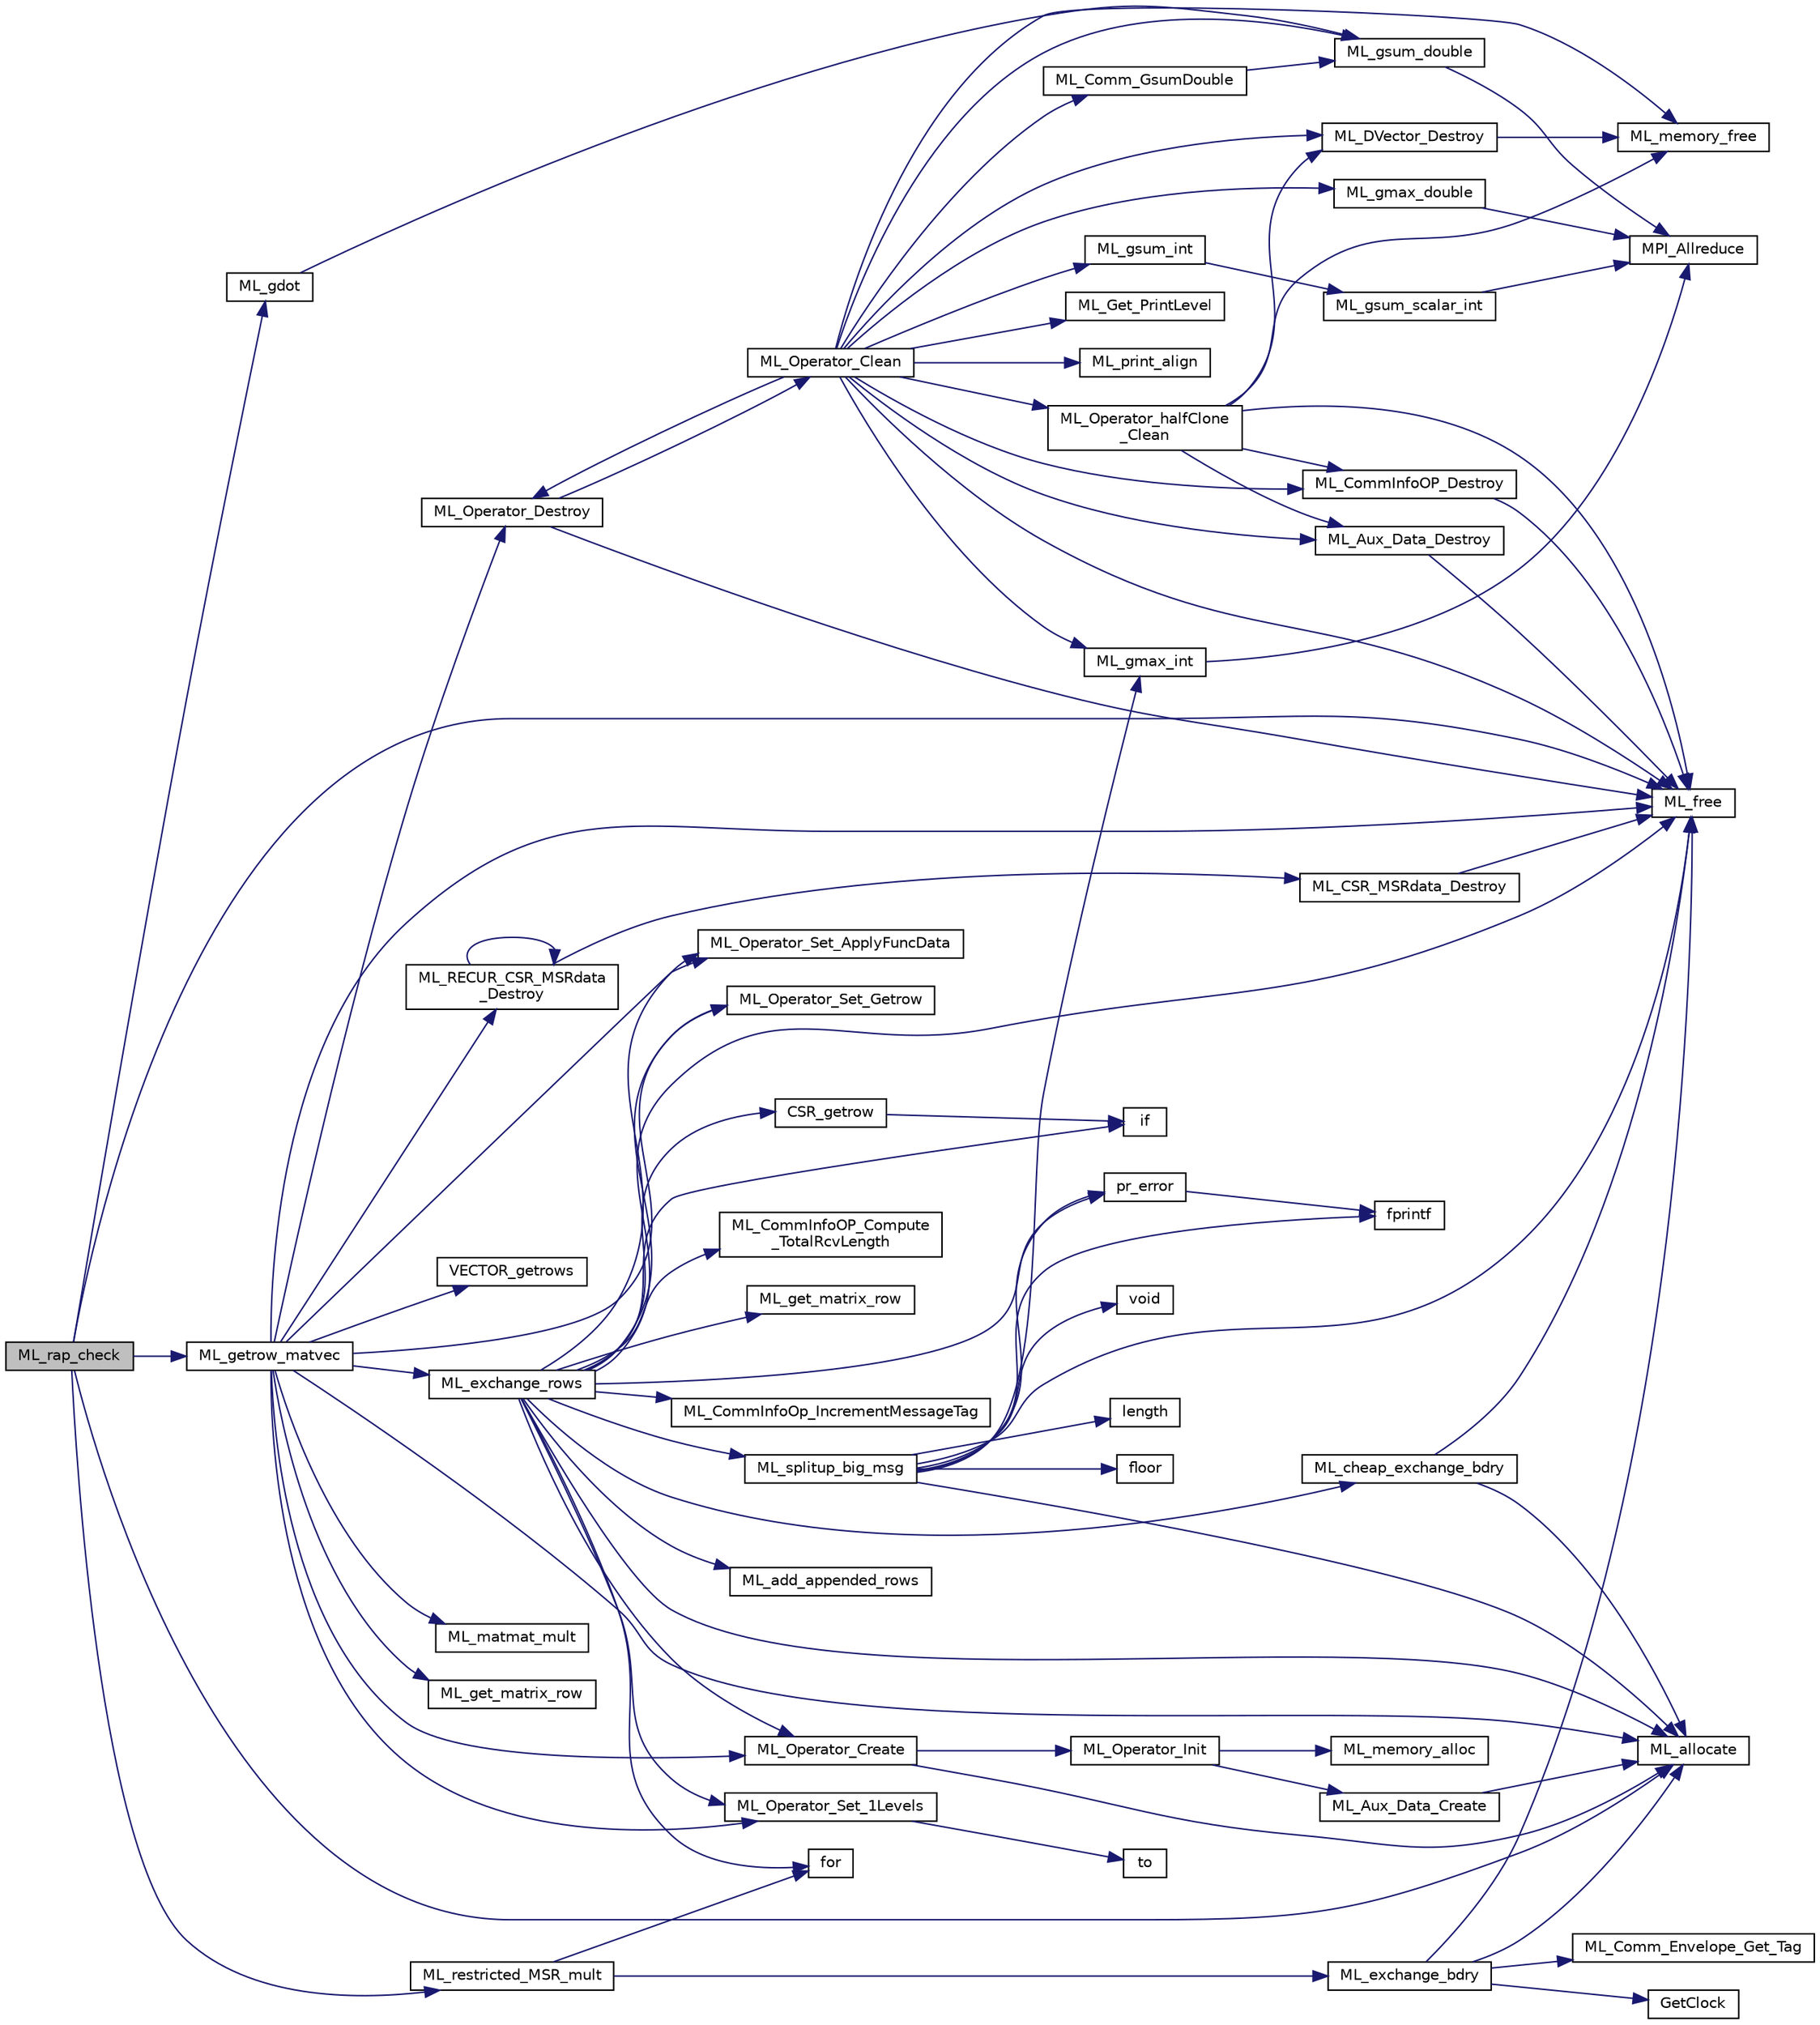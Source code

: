 digraph "ML_rap_check"
{
  edge [fontname="Helvetica",fontsize="10",labelfontname="Helvetica",labelfontsize="10"];
  node [fontname="Helvetica",fontsize="10",shape=record];
  rankdir="LR";
  Node219 [label="ML_rap_check",height=0.2,width=0.4,color="black", fillcolor="grey75", style="filled", fontcolor="black"];
  Node219 -> Node220 [color="midnightblue",fontsize="10",style="solid",fontname="Helvetica"];
  Node220 [label="ML_allocate",height=0.2,width=0.4,color="black", fillcolor="white", style="filled",URL="$db/d67/ml__memory_8h.html#a811b25127e31df6b13643586ea6ccdc6"];
  Node219 -> Node221 [color="midnightblue",fontsize="10",style="solid",fontname="Helvetica"];
  Node221 [label="ML_getrow_matvec",height=0.2,width=0.4,color="black", fillcolor="white", style="filled",URL="$d0/d7a/ml__rap__utils_8c.html#a3b0b304a359f23661bfc6e633cd1713e"];
  Node221 -> Node222 [color="midnightblue",fontsize="10",style="solid",fontname="Helvetica"];
  Node222 [label="ML_Operator_Create",height=0.2,width=0.4,color="black", fillcolor="white", style="filled",URL="$d8/dbe/ml__operator_8c.html#a968cf331c80336a4828880ceb951d689"];
  Node222 -> Node220 [color="midnightblue",fontsize="10",style="solid",fontname="Helvetica"];
  Node222 -> Node223 [color="midnightblue",fontsize="10",style="solid",fontname="Helvetica"];
  Node223 [label="ML_Operator_Init",height=0.2,width=0.4,color="black", fillcolor="white", style="filled",URL="$d8/dbe/ml__operator_8c.html#a793ffe0582b92bb56c04f4fea3bd8d02"];
  Node223 -> Node224 [color="midnightblue",fontsize="10",style="solid",fontname="Helvetica"];
  Node224 [label="ML_memory_alloc",height=0.2,width=0.4,color="black", fillcolor="white", style="filled",URL="$d8/d08/ml__memory_8c.html#ab656aed9d908a79217671761d4ba9a75"];
  Node223 -> Node225 [color="midnightblue",fontsize="10",style="solid",fontname="Helvetica"];
  Node225 [label="ML_Aux_Data_Create",height=0.2,width=0.4,color="black", fillcolor="white", style="filled",URL="$d8/dbe/ml__operator_8c.html#a1b6c2dab962fa9173a1a50afe90f7ec3"];
  Node225 -> Node220 [color="midnightblue",fontsize="10",style="solid",fontname="Helvetica"];
  Node221 -> Node226 [color="midnightblue",fontsize="10",style="solid",fontname="Helvetica"];
  Node226 [label="ML_Operator_Set_1Levels",height=0.2,width=0.4,color="black", fillcolor="white", style="filled",URL="$d8/dbe/ml__operator_8c.html#a8a95d1b3346b7c47a9f845928fef489a"];
  Node226 -> Node227 [color="midnightblue",fontsize="10",style="solid",fontname="Helvetica"];
  Node227 [label="to",height=0.2,width=0.4,color="black", fillcolor="white", style="filled",URL="$da/de3/mkin_fer_tron__dns_8m.html#a6ba239c272ac277a003d1e03d88eb4d3"];
  Node221 -> Node228 [color="midnightblue",fontsize="10",style="solid",fontname="Helvetica"];
  Node228 [label="ML_Operator_Set_ApplyFuncData",height=0.2,width=0.4,color="black", fillcolor="white", style="filled",URL="$d8/dbe/ml__operator_8c.html#a22502cff00883df2ab93aa0ef476fd72"];
  Node221 -> Node229 [color="midnightblue",fontsize="10",style="solid",fontname="Helvetica"];
  Node229 [label="ML_Operator_Set_Getrow",height=0.2,width=0.4,color="black", fillcolor="white", style="filled",URL="$d8/dbe/ml__operator_8c.html#a49dca38f1d43d7ea7ffb96cbd258e4b8"];
  Node221 -> Node230 [color="midnightblue",fontsize="10",style="solid",fontname="Helvetica"];
  Node230 [label="VECTOR_getrows",height=0.2,width=0.4,color="black", fillcolor="white", style="filled",URL="$dc/d02/ml__mat__formats_8c.html#a8575664df3ea8d4be767831124225d51"];
  Node221 -> Node231 [color="midnightblue",fontsize="10",style="solid",fontname="Helvetica"];
  Node231 [label="ML_exchange_rows",height=0.2,width=0.4,color="black", fillcolor="white", style="filled",URL="$d3/df6/ml__exch__row_8c.html#a1c34a4f2a7aaaa62ec8ba368729743b0"];
  Node231 -> Node232 [color="midnightblue",fontsize="10",style="solid",fontname="Helvetica"];
  Node232 [label="ML_CommInfoOP_Compute\l_TotalRcvLength",height=0.2,width=0.4,color="black", fillcolor="white", style="filled",URL="$d1/da9/ml__comminfoop_8c.html#a9db8b8f27eaee3daa64022f209db998b"];
  Node231 -> Node220 [color="midnightblue",fontsize="10",style="solid",fontname="Helvetica"];
  Node231 -> Node233 [color="midnightblue",fontsize="10",style="solid",fontname="Helvetica"];
  Node233 [label="pr_error",height=0.2,width=0.4,color="black", fillcolor="white", style="filled",URL="$d6/de2/ml__utils_8c.html#a84a03c2d5c462ed7c0de12bc3384d576"];
  Node233 -> Node234 [color="midnightblue",fontsize="10",style="solid",fontname="Helvetica"];
  Node234 [label="fprintf",height=0.2,width=0.4,color="black", fillcolor="white", style="filled",URL="$d2/d8c/examplehs038_8m.html#ae272956ea74f28b2f067d455fead331f"];
  Node231 -> Node235 [color="midnightblue",fontsize="10",style="solid",fontname="Helvetica"];
  Node235 [label="ML_get_matrix_row",height=0.2,width=0.4,color="black", fillcolor="white", style="filled",URL="$db/d64/ml__rap_8h.html#a2adecc67a57fe78355d69c97e16b0ed9"];
  Node231 -> Node236 [color="midnightblue",fontsize="10",style="solid",fontname="Helvetica"];
  Node236 [label="ML_free",height=0.2,width=0.4,color="black", fillcolor="white", style="filled",URL="$db/d67/ml__memory_8h.html#a8977b8b65adf77545ebe88fcd1f6889a"];
  Node231 -> Node237 [color="midnightblue",fontsize="10",style="solid",fontname="Helvetica"];
  Node237 [label="ML_cheap_exchange_bdry",height=0.2,width=0.4,color="black", fillcolor="white", style="filled",URL="$d1/da9/ml__comminfoop_8c.html#aafd0be1ca80228f817fef143db39a7af"];
  Node237 -> Node220 [color="midnightblue",fontsize="10",style="solid",fontname="Helvetica"];
  Node237 -> Node236 [color="midnightblue",fontsize="10",style="solid",fontname="Helvetica"];
  Node231 -> Node238 [color="midnightblue",fontsize="10",style="solid",fontname="Helvetica"];
  Node238 [label="if",height=0.2,width=0.4,color="black", fillcolor="white", style="filled",URL="$dc/ddc/3rd_party_2flex-2_85_835_2parse_8c.html#a5468319b5337c3d6192d299ceb3062fc"];
  Node231 -> Node239 [color="midnightblue",fontsize="10",style="solid",fontname="Helvetica"];
  Node239 [label="ML_CommInfoOp_IncrementMessageTag",height=0.2,width=0.4,color="black", fillcolor="white", style="filled",URL="$d1/da9/ml__comminfoop_8c.html#aee350801b6f364fc797cb3b4c13e86a0"];
  Node231 -> Node240 [color="midnightblue",fontsize="10",style="solid",fontname="Helvetica"];
  Node240 [label="ML_splitup_big_msg",height=0.2,width=0.4,color="black", fillcolor="white", style="filled",URL="$d6/de2/ml__utils_8c.html#ad22ca1e1ef56be679a4c885738d63cfe"];
  Node240 -> Node241 [color="midnightblue",fontsize="10",style="solid",fontname="Helvetica"];
  Node241 [label="length",height=0.2,width=0.4,color="black", fillcolor="white", style="filled",URL="$db/d34/_k_i_n_set_options_8m.html#a5e0258c639a26425f868c8129a9a0329"];
  Node240 -> Node220 [color="midnightblue",fontsize="10",style="solid",fontname="Helvetica"];
  Node240 -> Node233 [color="midnightblue",fontsize="10",style="solid",fontname="Helvetica"];
  Node240 -> Node242 [color="midnightblue",fontsize="10",style="solid",fontname="Helvetica"];
  Node242 [label="ML_gmax_int",height=0.2,width=0.4,color="black", fillcolor="white", style="filled",URL="$d6/de2/ml__utils_8c.html#acebad6609ad7d983059a576227273c92"];
  Node242 -> Node243 [color="midnightblue",fontsize="10",style="solid",fontname="Helvetica"];
  Node243 [label="MPI_Allreduce",height=0.2,width=0.4,color="black", fillcolor="white", style="filled",URL="$dd/d91/_n___v_dot_prod_8m.html#ada2f602fc0ac693d1c0f4cd1a2fb0d50"];
  Node240 -> Node244 [color="midnightblue",fontsize="10",style="solid",fontname="Helvetica"];
  Node244 [label="floor",height=0.2,width=0.4,color="black", fillcolor="white", style="filled",URL="$dc/de2/mcvs_atm_disp__kry__bbd__p_8m.html#a532be631bf22af7829394ffbd4ad7894"];
  Node240 -> Node245 [color="midnightblue",fontsize="10",style="solid",fontname="Helvetica"];
  Node245 [label="void",height=0.2,width=0.4,color="black", fillcolor="white", style="filled",URL="$d1/dd1/3rd_party_2gc_2include_2gc_8h.html#acacfa47efcc44a29f7bb7d98f2a000f8"];
  Node240 -> Node234 [color="midnightblue",fontsize="10",style="solid",fontname="Helvetica"];
  Node240 -> Node236 [color="midnightblue",fontsize="10",style="solid",fontname="Helvetica"];
  Node231 -> Node222 [color="midnightblue",fontsize="10",style="solid",fontname="Helvetica"];
  Node231 -> Node226 [color="midnightblue",fontsize="10",style="solid",fontname="Helvetica"];
  Node231 -> Node228 [color="midnightblue",fontsize="10",style="solid",fontname="Helvetica"];
  Node231 -> Node229 [color="midnightblue",fontsize="10",style="solid",fontname="Helvetica"];
  Node231 -> Node246 [color="midnightblue",fontsize="10",style="solid",fontname="Helvetica"];
  Node246 [label="CSR_getrow",height=0.2,width=0.4,color="black", fillcolor="white", style="filled",URL="$dc/d02/ml__mat__formats_8c.html#af447df1942356f2126cd98332be9a606"];
  Node246 -> Node238 [color="midnightblue",fontsize="10",style="solid",fontname="Helvetica"];
  Node231 -> Node247 [color="midnightblue",fontsize="10",style="solid",fontname="Helvetica"];
  Node247 [label="for",height=0.2,width=0.4,color="black", fillcolor="white", style="filled",URL="$dc/ddc/3rd_party_2flex-2_85_835_2parse_8c.html#a8b9eb702eb3f9bcba3923532d1e801db"];
  Node231 -> Node248 [color="midnightblue",fontsize="10",style="solid",fontname="Helvetica"];
  Node248 [label="ML_add_appended_rows",height=0.2,width=0.4,color="black", fillcolor="white", style="filled",URL="$d3/df6/ml__exch__row_8c.html#a04b452f969350b21b37cf25ea0e1b2ee"];
  Node221 -> Node249 [color="midnightblue",fontsize="10",style="solid",fontname="Helvetica"];
  Node249 [label="ML_matmat_mult",height=0.2,width=0.4,color="black", fillcolor="white", style="filled",URL="$de/d30/ml__matmat__mult_8c.html#a4bdfa83f8023fae76afc54445e693c46"];
  Node221 -> Node220 [color="midnightblue",fontsize="10",style="solid",fontname="Helvetica"];
  Node221 -> Node250 [color="midnightblue",fontsize="10",style="solid",fontname="Helvetica"];
  Node250 [label="ML_get_matrix_row",height=0.2,width=0.4,color="black", fillcolor="white", style="filled",URL="$d0/d7a/ml__rap__utils_8c.html#a2adecc67a57fe78355d69c97e16b0ed9"];
  Node221 -> Node236 [color="midnightblue",fontsize="10",style="solid",fontname="Helvetica"];
  Node221 -> Node251 [color="midnightblue",fontsize="10",style="solid",fontname="Helvetica"];
  Node251 [label="ML_RECUR_CSR_MSRdata\l_Destroy",height=0.2,width=0.4,color="black", fillcolor="white", style="filled",URL="$dc/d02/ml__mat__formats_8c.html#acfb95cb266bff3cbbf274e6371e4e035"];
  Node251 -> Node251 [color="midnightblue",fontsize="10",style="solid",fontname="Helvetica"];
  Node251 -> Node252 [color="midnightblue",fontsize="10",style="solid",fontname="Helvetica"];
  Node252 [label="ML_CSR_MSRdata_Destroy",height=0.2,width=0.4,color="black", fillcolor="white", style="filled",URL="$dc/d02/ml__mat__formats_8c.html#a16a37d0cf5d8405c35ae382a506cd353"];
  Node252 -> Node236 [color="midnightblue",fontsize="10",style="solid",fontname="Helvetica"];
  Node221 -> Node253 [color="midnightblue",fontsize="10",style="solid",fontname="Helvetica"];
  Node253 [label="ML_Operator_Destroy",height=0.2,width=0.4,color="black", fillcolor="white", style="filled",URL="$d8/dbe/ml__operator_8c.html#a065f92e516cc9c4ad2b09b1fc126f50a"];
  Node253 -> Node254 [color="midnightblue",fontsize="10",style="solid",fontname="Helvetica"];
  Node254 [label="ML_Operator_Clean",height=0.2,width=0.4,color="black", fillcolor="white", style="filled",URL="$d8/dbe/ml__operator_8c.html#a98b1b99949c4c445e93f6e3ac3e2c0d1"];
  Node254 -> Node255 [color="midnightblue",fontsize="10",style="solid",fontname="Helvetica"];
  Node255 [label="ML_gsum_int",height=0.2,width=0.4,color="black", fillcolor="white", style="filled",URL="$d6/de2/ml__utils_8c.html#aa6d1397a2d84bb92040aa1131f07394e"];
  Node255 -> Node256 [color="midnightblue",fontsize="10",style="solid",fontname="Helvetica"];
  Node256 [label="ML_gsum_scalar_int",height=0.2,width=0.4,color="black", fillcolor="white", style="filled",URL="$d6/de2/ml__utils_8c.html#a8113147d48fc7d46cf8117c0698fdad0"];
  Node256 -> Node243 [color="midnightblue",fontsize="10",style="solid",fontname="Helvetica"];
  Node254 -> Node257 [color="midnightblue",fontsize="10",style="solid",fontname="Helvetica"];
  Node257 [label="ML_Get_PrintLevel",height=0.2,width=0.4,color="black", fillcolor="white", style="filled",URL="$d5/d1b/ml__struct_8c.html#a30c19ebb161ec741c31d9add587402d6"];
  Node254 -> Node258 [color="midnightblue",fontsize="10",style="solid",fontname="Helvetica"];
  Node258 [label="ML_gsum_double",height=0.2,width=0.4,color="black", fillcolor="white", style="filled",URL="$d6/de2/ml__utils_8c.html#aa8205be523aca7a93bc89cbdee3b1c40"];
  Node258 -> Node243 [color="midnightblue",fontsize="10",style="solid",fontname="Helvetica"];
  Node254 -> Node259 [color="midnightblue",fontsize="10",style="solid",fontname="Helvetica"];
  Node259 [label="ML_Comm_GsumDouble",height=0.2,width=0.4,color="black", fillcolor="white", style="filled",URL="$db/d9d/ml__comm_8c.html#add13a805d12cc5ba9328a24dfbe09dcc"];
  Node259 -> Node258 [color="midnightblue",fontsize="10",style="solid",fontname="Helvetica"];
  Node254 -> Node260 [color="midnightblue",fontsize="10",style="solid",fontname="Helvetica"];
  Node260 [label="ML_gmax_double",height=0.2,width=0.4,color="black", fillcolor="white", style="filled",URL="$d6/de2/ml__utils_8c.html#ad0457a977a5fce83a96abdb640ebb849"];
  Node260 -> Node243 [color="midnightblue",fontsize="10",style="solid",fontname="Helvetica"];
  Node254 -> Node242 [color="midnightblue",fontsize="10",style="solid",fontname="Helvetica"];
  Node254 -> Node261 [color="midnightblue",fontsize="10",style="solid",fontname="Helvetica"];
  Node261 [label="ML_print_align",height=0.2,width=0.4,color="black", fillcolor="white", style="filled",URL="$d6/de2/ml__utils_8c.html#a3e4b55d584dcfb0c70cb04963a4ed754"];
  Node254 -> Node236 [color="midnightblue",fontsize="10",style="solid",fontname="Helvetica"];
  Node254 -> Node262 [color="midnightblue",fontsize="10",style="solid",fontname="Helvetica"];
  Node262 [label="ML_Operator_halfClone\l_Clean",height=0.2,width=0.4,color="black", fillcolor="white", style="filled",URL="$d8/dbe/ml__operator_8c.html#a89ea74e5e5397a26295c323163327158"];
  Node262 -> Node263 [color="midnightblue",fontsize="10",style="solid",fontname="Helvetica"];
  Node263 [label="ML_DVector_Destroy",height=0.2,width=0.4,color="black", fillcolor="white", style="filled",URL="$d3/dcd/ml__vec_8c.html#a6d49ec6c66b9e2ad2fbfdda1b1671382"];
  Node263 -> Node264 [color="midnightblue",fontsize="10",style="solid",fontname="Helvetica"];
  Node264 [label="ML_memory_free",height=0.2,width=0.4,color="black", fillcolor="white", style="filled",URL="$d8/d08/ml__memory_8c.html#ac0fa835db1ce7e092e6bdb285638f5de"];
  Node262 -> Node264 [color="midnightblue",fontsize="10",style="solid",fontname="Helvetica"];
  Node262 -> Node265 [color="midnightblue",fontsize="10",style="solid",fontname="Helvetica"];
  Node265 [label="ML_CommInfoOP_Destroy",height=0.2,width=0.4,color="black", fillcolor="white", style="filled",URL="$d1/da9/ml__comminfoop_8c.html#ae86e960a5385114d0444cbbc1ef957a1"];
  Node265 -> Node236 [color="midnightblue",fontsize="10",style="solid",fontname="Helvetica"];
  Node262 -> Node236 [color="midnightblue",fontsize="10",style="solid",fontname="Helvetica"];
  Node262 -> Node266 [color="midnightblue",fontsize="10",style="solid",fontname="Helvetica"];
  Node266 [label="ML_Aux_Data_Destroy",height=0.2,width=0.4,color="black", fillcolor="white", style="filled",URL="$d8/dbe/ml__operator_8c.html#a0cf0ea900300c56982557a610e66f4e8"];
  Node266 -> Node236 [color="midnightblue",fontsize="10",style="solid",fontname="Helvetica"];
  Node254 -> Node253 [color="midnightblue",fontsize="10",style="solid",fontname="Helvetica"];
  Node254 -> Node263 [color="midnightblue",fontsize="10",style="solid",fontname="Helvetica"];
  Node254 -> Node265 [color="midnightblue",fontsize="10",style="solid",fontname="Helvetica"];
  Node254 -> Node264 [color="midnightblue",fontsize="10",style="solid",fontname="Helvetica"];
  Node254 -> Node266 [color="midnightblue",fontsize="10",style="solid",fontname="Helvetica"];
  Node253 -> Node236 [color="midnightblue",fontsize="10",style="solid",fontname="Helvetica"];
  Node219 -> Node267 [color="midnightblue",fontsize="10",style="solid",fontname="Helvetica"];
  Node267 [label="ML_restricted_MSR_mult",height=0.2,width=0.4,color="black", fillcolor="white", style="filled",URL="$dc/d02/ml__mat__formats_8c.html#a3f6e8e68a556dc19d89a7dded0da8f9f"];
  Node267 -> Node268 [color="midnightblue",fontsize="10",style="solid",fontname="Helvetica"];
  Node268 [label="ML_exchange_bdry",height=0.2,width=0.4,color="black", fillcolor="white", style="filled",URL="$d1/da9/ml__comminfoop_8c.html#a54d54632421530b8d261e1d9388c51b8"];
  Node268 -> Node269 [color="midnightblue",fontsize="10",style="solid",fontname="Helvetica"];
  Node269 [label="GetClock",height=0.2,width=0.4,color="black", fillcolor="white", style="filled",URL="$d6/de2/ml__utils_8c.html#ab9104f4e136b1a0627c2b3e23d1a003c"];
  Node268 -> Node220 [color="midnightblue",fontsize="10",style="solid",fontname="Helvetica"];
  Node268 -> Node270 [color="midnightblue",fontsize="10",style="solid",fontname="Helvetica"];
  Node270 [label="ML_Comm_Envelope_Get_Tag",height=0.2,width=0.4,color="black", fillcolor="white", style="filled",URL="$d1/da9/ml__comminfoop_8c.html#a4d86925c1126ff715612eb2e7a0bc6de"];
  Node268 -> Node236 [color="midnightblue",fontsize="10",style="solid",fontname="Helvetica"];
  Node267 -> Node247 [color="midnightblue",fontsize="10",style="solid",fontname="Helvetica"];
  Node219 -> Node271 [color="midnightblue",fontsize="10",style="solid",fontname="Helvetica"];
  Node271 [label="ML_gdot",height=0.2,width=0.4,color="black", fillcolor="white", style="filled",URL="$d6/de2/ml__utils_8c.html#a014ce25c0545fc544ca88a0c6ba29fc4"];
  Node271 -> Node258 [color="midnightblue",fontsize="10",style="solid",fontname="Helvetica"];
  Node219 -> Node236 [color="midnightblue",fontsize="10",style="solid",fontname="Helvetica"];
}
